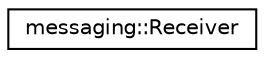 digraph "Graphical Class Hierarchy"
{
 // LATEX_PDF_SIZE
  edge [fontname="Helvetica",fontsize="10",labelfontname="Helvetica",labelfontsize="10"];
  node [fontname="Helvetica",fontsize="10",shape=record];
  rankdir="LR";
  Node0 [label="messaging::Receiver",height=0.2,width=0.4,color="black", fillcolor="white", style="filled",URL="$classmessaging_1_1_receiver.html",tooltip=" "];
}

